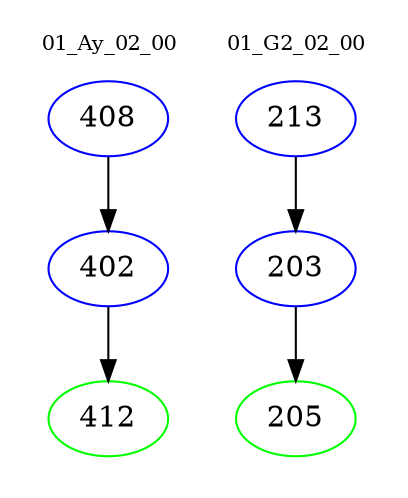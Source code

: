 digraph{
subgraph cluster_0 {
color = white
label = "01_Ay_02_00";
fontsize=10;
T0_408 [label="408", color="blue"]
T0_408 -> T0_402 [color="black"]
T0_402 [label="402", color="blue"]
T0_402 -> T0_412 [color="black"]
T0_412 [label="412", color="green"]
}
subgraph cluster_1 {
color = white
label = "01_G2_02_00";
fontsize=10;
T1_213 [label="213", color="blue"]
T1_213 -> T1_203 [color="black"]
T1_203 [label="203", color="blue"]
T1_203 -> T1_205 [color="black"]
T1_205 [label="205", color="green"]
}
}
